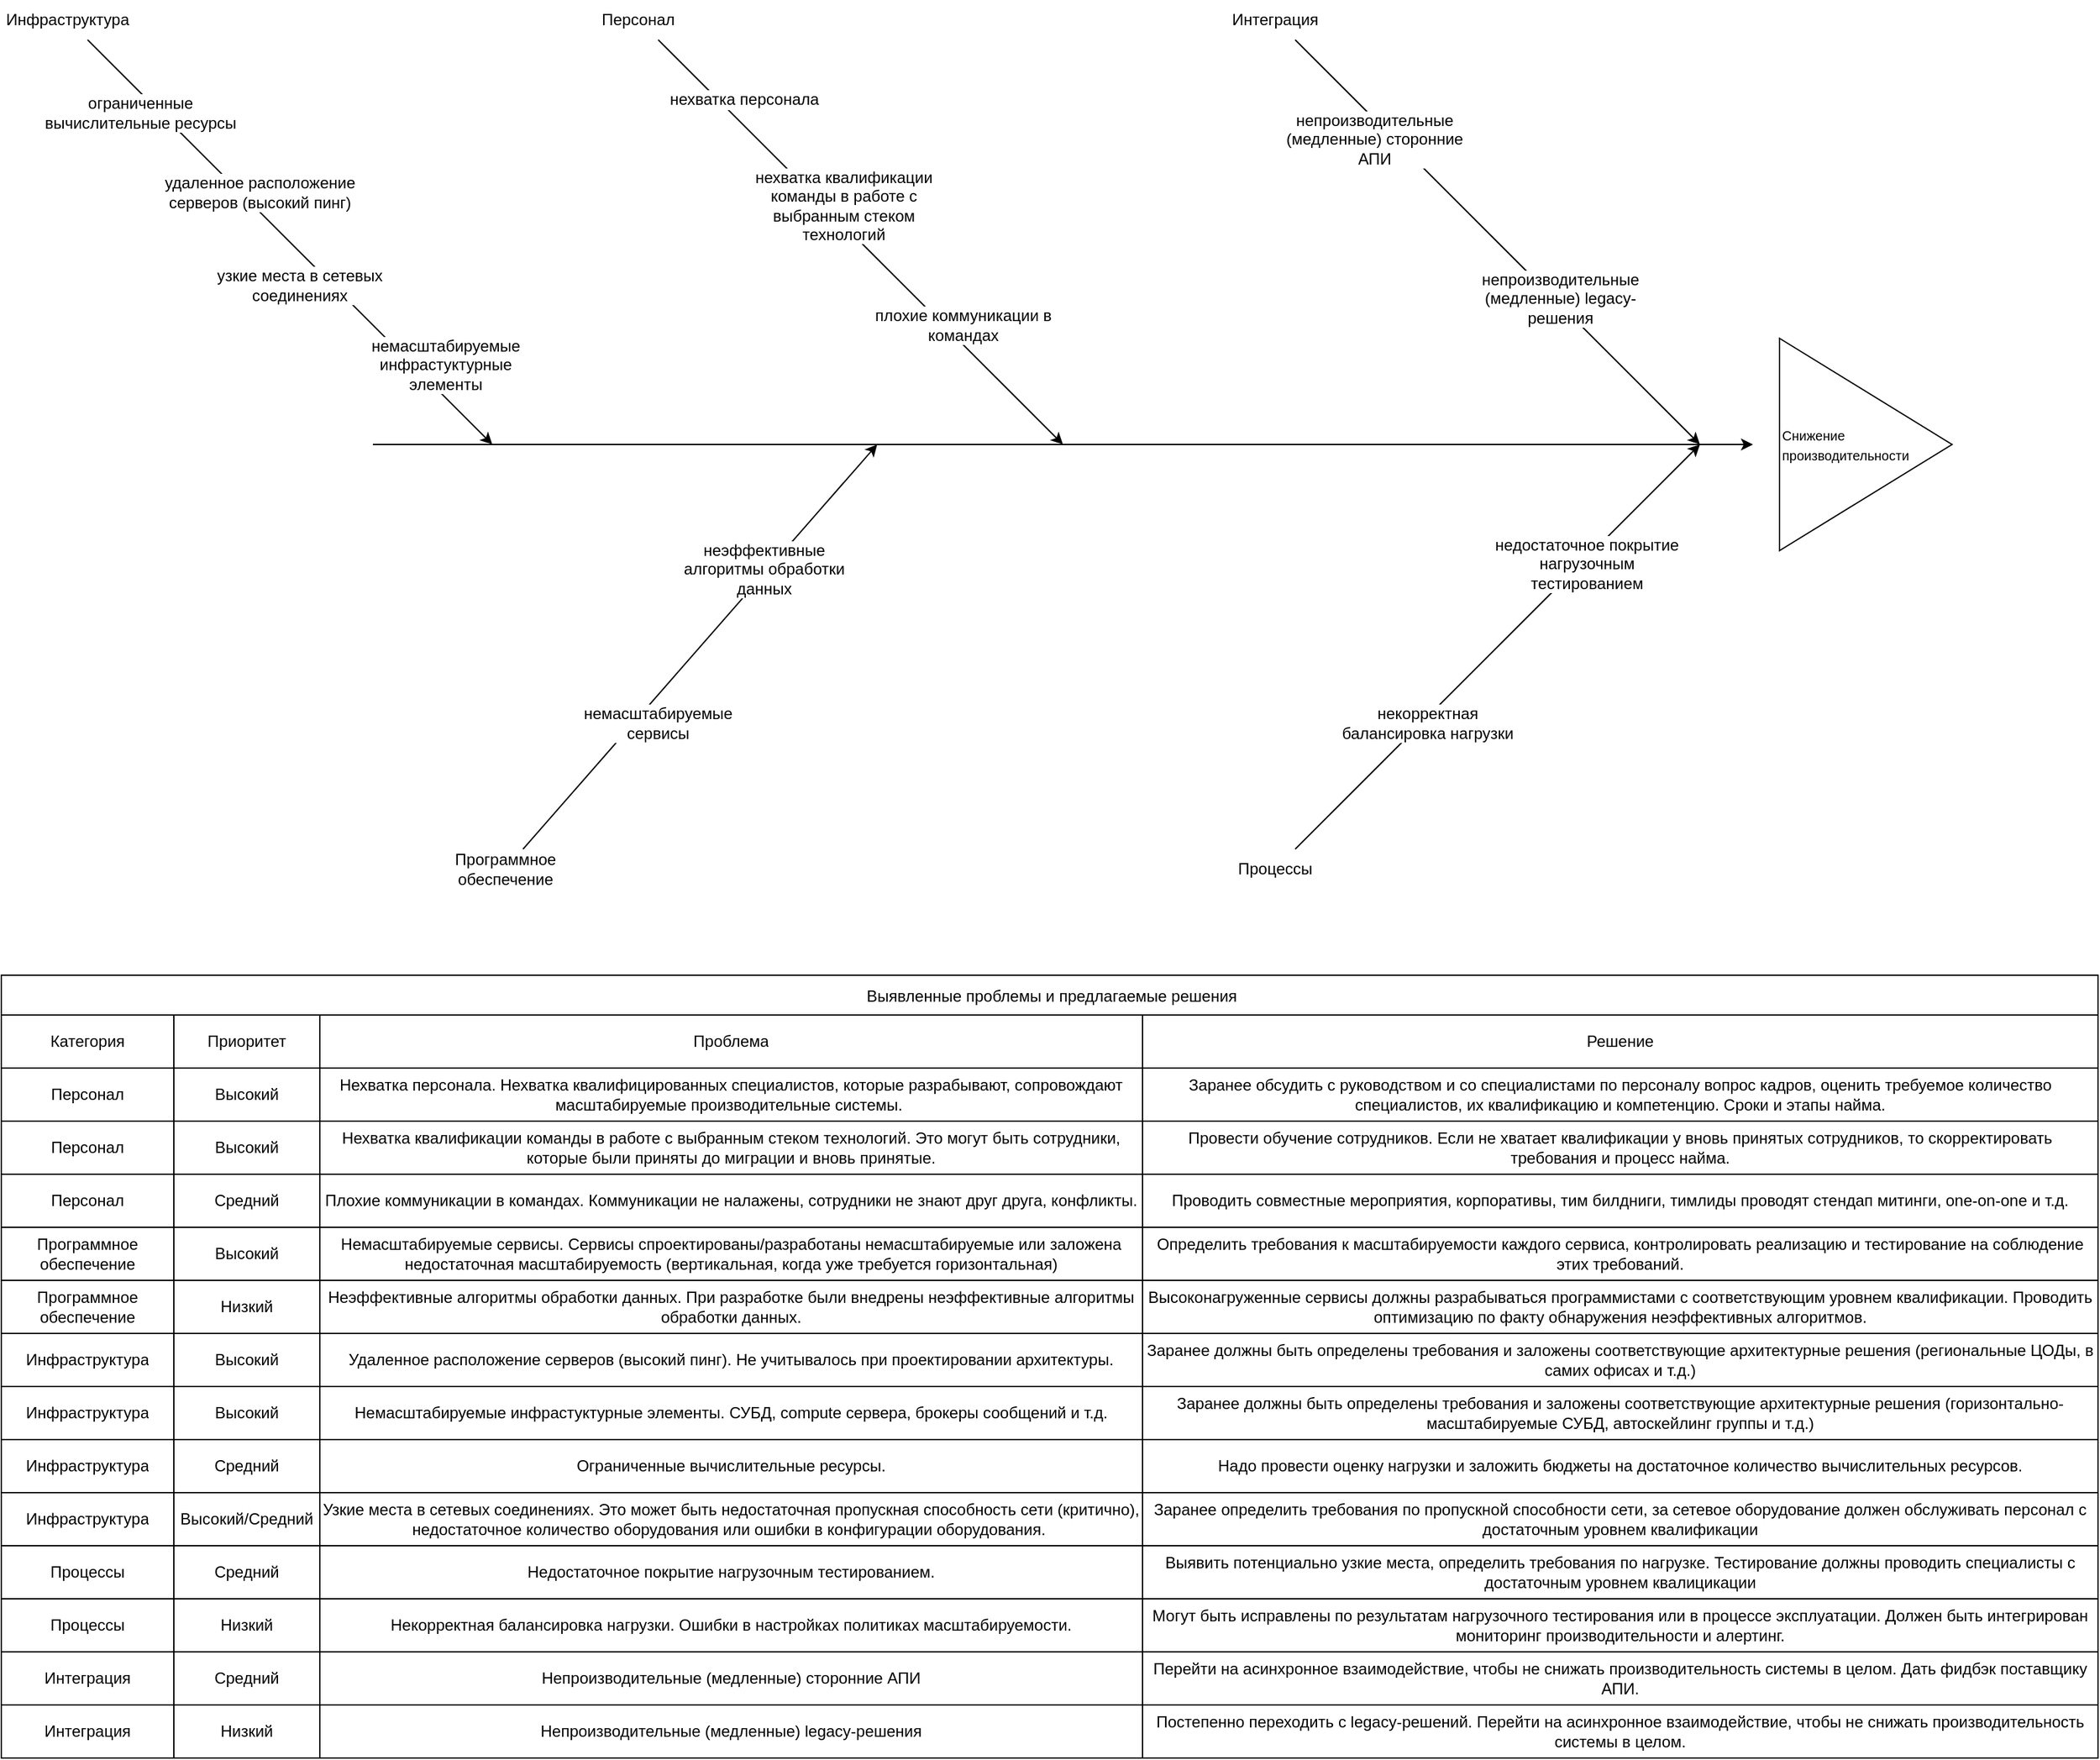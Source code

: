 <mxfile version="28.0.6">
  <diagram name="Страница — 1" id="k3vUN1vX6GtRofL0pbK4">
    <mxGraphModel dx="2037" dy="602" grid="1" gridSize="10" guides="1" tooltips="1" connect="1" arrows="1" fold="1" page="1" pageScale="1" pageWidth="1169" pageHeight="827" math="0" shadow="0">
      <root>
        <mxCell id="0" />
        <mxCell id="1" parent="0" />
        <mxCell id="3Auh62VzX7TEnJ0cLqzE-1" value="" style="endArrow=classic;html=1;rounded=0;" edge="1" parent="1">
          <mxGeometry width="50" height="50" relative="1" as="geometry">
            <mxPoint x="80" y="360" as="sourcePoint" />
            <mxPoint x="1120" y="360" as="targetPoint" />
          </mxGeometry>
        </mxCell>
        <mxCell id="3Auh62VzX7TEnJ0cLqzE-2" value="" style="endArrow=classic;html=1;rounded=0;" edge="1" parent="1" source="3Auh62VzX7TEnJ0cLqzE-8">
          <mxGeometry width="50" height="50" relative="1" as="geometry">
            <mxPoint x="760" y="40" as="sourcePoint" />
            <mxPoint x="1080" y="360" as="targetPoint" />
          </mxGeometry>
        </mxCell>
        <mxCell id="3Auh62VzX7TEnJ0cLqzE-3" value="" style="endArrow=classic;html=1;rounded=0;" edge="1" parent="1" source="3Auh62VzX7TEnJ0cLqzE-10">
          <mxGeometry width="50" height="50" relative="1" as="geometry">
            <mxPoint x="760" y="680" as="sourcePoint" />
            <mxPoint x="1080" y="360" as="targetPoint" />
          </mxGeometry>
        </mxCell>
        <mxCell id="3Auh62VzX7TEnJ0cLqzE-4" value="&lt;font style=&quot;font-size: 10px;&quot;&gt;Снижение производительности&lt;/font&gt;" style="triangle;whiteSpace=wrap;html=1;align=left;" vertex="1" parent="1">
          <mxGeometry x="1140" y="280" width="130" height="160" as="geometry" />
        </mxCell>
        <mxCell id="3Auh62VzX7TEnJ0cLqzE-5" value="" style="endArrow=classic;html=1;rounded=0;" edge="1" parent="1" source="3Auh62VzX7TEnJ0cLqzE-7">
          <mxGeometry width="50" height="50" relative="1" as="geometry">
            <mxPoint x="280" y="40" as="sourcePoint" />
            <mxPoint x="600" y="360" as="targetPoint" />
          </mxGeometry>
        </mxCell>
        <mxCell id="3Auh62VzX7TEnJ0cLqzE-6" value="" style="endArrow=classic;html=1;rounded=0;" edge="1" parent="1" source="3Auh62VzX7TEnJ0cLqzE-9">
          <mxGeometry width="50" height="50" relative="1" as="geometry">
            <mxPoint x="180" y="680" as="sourcePoint" />
            <mxPoint x="460" y="360" as="targetPoint" />
          </mxGeometry>
        </mxCell>
        <mxCell id="3Auh62VzX7TEnJ0cLqzE-7" value="Персонал" style="text;html=1;align=center;verticalAlign=middle;whiteSpace=wrap;rounded=0;" vertex="1" parent="1">
          <mxGeometry x="250" y="25" width="60" height="30" as="geometry" />
        </mxCell>
        <mxCell id="3Auh62VzX7TEnJ0cLqzE-8" value="Интеграция" style="text;html=1;align=center;verticalAlign=middle;whiteSpace=wrap;rounded=0;" vertex="1" parent="1">
          <mxGeometry x="730" y="25" width="60" height="30" as="geometry" />
        </mxCell>
        <mxCell id="3Auh62VzX7TEnJ0cLqzE-9" value="Программное обеспечение" style="text;html=1;align=center;verticalAlign=middle;whiteSpace=wrap;rounded=0;" vertex="1" parent="1">
          <mxGeometry x="150" y="665" width="60" height="30" as="geometry" />
        </mxCell>
        <mxCell id="3Auh62VzX7TEnJ0cLqzE-10" value="Процессы" style="text;html=1;align=center;verticalAlign=middle;whiteSpace=wrap;rounded=0;" vertex="1" parent="1">
          <mxGeometry x="730" y="665" width="60" height="30" as="geometry" />
        </mxCell>
        <mxCell id="3Auh62VzX7TEnJ0cLqzE-11" value="" style="endArrow=classic;html=1;rounded=0;" edge="1" parent="1" source="3Auh62VzX7TEnJ0cLqzE-12">
          <mxGeometry width="50" height="50" relative="1" as="geometry">
            <mxPoint x="-150" y="40" as="sourcePoint" />
            <mxPoint x="170" y="360" as="targetPoint" />
          </mxGeometry>
        </mxCell>
        <mxCell id="3Auh62VzX7TEnJ0cLqzE-12" value="Инфраструктура" style="text;html=1;align=center;verticalAlign=middle;whiteSpace=wrap;rounded=0;" vertex="1" parent="1">
          <mxGeometry x="-180" y="25" width="60" height="30" as="geometry" />
        </mxCell>
        <mxCell id="3Auh62VzX7TEnJ0cLqzE-16" value="неэффективные алгоритмы обработки данных" style="text;html=1;align=center;verticalAlign=middle;whiteSpace=wrap;rounded=0;labelBackgroundColor=default;" vertex="1" parent="1">
          <mxGeometry x="300" y="414" width="150" height="80" as="geometry" />
        </mxCell>
        <mxCell id="3Auh62VzX7TEnJ0cLqzE-18" value="узкие места в сетевых соединениях" style="text;html=1;align=center;verticalAlign=middle;whiteSpace=wrap;rounded=0;labelBackgroundColor=default;" vertex="1" parent="1">
          <mxGeometry x="-50" y="200" width="150" height="80" as="geometry" />
        </mxCell>
        <mxCell id="3Auh62VzX7TEnJ0cLqzE-22" value="недостаточное покрытие нагрузочным тестированием" style="text;html=1;align=center;verticalAlign=middle;whiteSpace=wrap;rounded=0;labelBackgroundColor=default;" vertex="1" parent="1">
          <mxGeometry x="920" y="410" width="150" height="80" as="geometry" />
        </mxCell>
        <mxCell id="3Auh62VzX7TEnJ0cLqzE-23" value="некорректная балансировка нагрузки" style="text;html=1;align=center;verticalAlign=middle;whiteSpace=wrap;rounded=0;labelBackgroundColor=default;" vertex="1" parent="1">
          <mxGeometry x="800" y="530" width="150" height="80" as="geometry" />
        </mxCell>
        <mxCell id="3Auh62VzX7TEnJ0cLqzE-24" value="нехватка квалификации команды в работе с выбранным стеком технологий" style="text;html=1;align=center;verticalAlign=middle;whiteSpace=wrap;rounded=0;labelBackgroundColor=default;" vertex="1" parent="1">
          <mxGeometry x="360" y="140" width="150" height="80" as="geometry" />
        </mxCell>
        <mxCell id="3Auh62VzX7TEnJ0cLqzE-26" value="нехватка персонала" style="text;html=1;align=center;verticalAlign=middle;whiteSpace=wrap;rounded=0;labelBackgroundColor=default;" vertex="1" parent="1">
          <mxGeometry x="285" y="60" width="150" height="80" as="geometry" />
        </mxCell>
        <mxCell id="3Auh62VzX7TEnJ0cLqzE-27" value="ограниченные вычислительные ресурсы" style="text;html=1;align=center;verticalAlign=middle;whiteSpace=wrap;rounded=0;labelBackgroundColor=default;" vertex="1" parent="1">
          <mxGeometry x="-170" y="70" width="150" height="80" as="geometry" />
        </mxCell>
        <mxCell id="3Auh62VzX7TEnJ0cLqzE-29" value="непроизводительные (медленные) сторонние АПИ" style="text;html=1;align=center;verticalAlign=middle;whiteSpace=wrap;rounded=0;labelBackgroundColor=default;" vertex="1" parent="1">
          <mxGeometry x="760" y="90" width="150" height="80" as="geometry" />
        </mxCell>
        <mxCell id="3Auh62VzX7TEnJ0cLqzE-30" value="плохие коммуникации в командах" style="text;html=1;align=center;verticalAlign=middle;whiteSpace=wrap;rounded=0;labelBackgroundColor=default;" vertex="1" parent="1">
          <mxGeometry x="450" y="230" width="150" height="80" as="geometry" />
        </mxCell>
        <mxCell id="3Auh62VzX7TEnJ0cLqzE-31" value="немасштабируемые сервисы" style="text;html=1;align=center;verticalAlign=middle;whiteSpace=wrap;rounded=0;labelBackgroundColor=default;" vertex="1" parent="1">
          <mxGeometry x="220" y="530" width="150" height="80" as="geometry" />
        </mxCell>
        <mxCell id="3Auh62VzX7TEnJ0cLqzE-32" value="непроизводительные (медленные) legacy-решения" style="text;html=1;align=center;verticalAlign=middle;whiteSpace=wrap;rounded=0;labelBackgroundColor=default;" vertex="1" parent="1">
          <mxGeometry x="900" y="210" width="150" height="80" as="geometry" />
        </mxCell>
        <mxCell id="3Auh62VzX7TEnJ0cLqzE-34" value="удаленное расположение серверов (высокий пинг)" style="text;html=1;align=center;verticalAlign=middle;whiteSpace=wrap;rounded=0;labelBackgroundColor=default;" vertex="1" parent="1">
          <mxGeometry x="-80" y="130" width="150" height="80" as="geometry" />
        </mxCell>
        <mxCell id="3Auh62VzX7TEnJ0cLqzE-35" value=" Выявленные проблемы и предлагаемые решения" style="shape=table;startSize=30;container=1;collapsible=0;childLayout=tableLayout;strokeColor=default;fontSize=12;" vertex="1" parent="1">
          <mxGeometry x="-200" y="760" width="1580" height="590" as="geometry" />
        </mxCell>
        <mxCell id="3Auh62VzX7TEnJ0cLqzE-36" value="" style="shape=tableRow;horizontal=0;startSize=0;swimlaneHead=0;swimlaneBody=0;strokeColor=inherit;top=0;left=0;bottom=0;right=0;collapsible=0;dropTarget=0;fillColor=none;points=[[0,0.5],[1,0.5]];portConstraint=eastwest;fontSize=12;" vertex="1" parent="3Auh62VzX7TEnJ0cLqzE-35">
          <mxGeometry y="30" width="1580" height="40" as="geometry" />
        </mxCell>
        <mxCell id="3Auh62VzX7TEnJ0cLqzE-37" value="Категория" style="shape=partialRectangle;html=1;whiteSpace=wrap;connectable=0;strokeColor=inherit;overflow=hidden;fillColor=none;top=0;left=0;bottom=0;right=0;pointerEvents=1;fontSize=12;" vertex="1" parent="3Auh62VzX7TEnJ0cLqzE-36">
          <mxGeometry width="130" height="40" as="geometry">
            <mxRectangle width="130" height="40" as="alternateBounds" />
          </mxGeometry>
        </mxCell>
        <mxCell id="3Auh62VzX7TEnJ0cLqzE-38" value="Приоритет" style="shape=partialRectangle;html=1;whiteSpace=wrap;connectable=0;strokeColor=inherit;overflow=hidden;fillColor=none;top=0;left=0;bottom=0;right=0;pointerEvents=1;fontSize=12;" vertex="1" parent="3Auh62VzX7TEnJ0cLqzE-36">
          <mxGeometry x="130" width="110" height="40" as="geometry">
            <mxRectangle width="110" height="40" as="alternateBounds" />
          </mxGeometry>
        </mxCell>
        <mxCell id="3Auh62VzX7TEnJ0cLqzE-39" value="Проблема" style="shape=partialRectangle;html=1;whiteSpace=wrap;connectable=0;strokeColor=inherit;overflow=hidden;fillColor=none;top=0;left=0;bottom=0;right=0;pointerEvents=1;fontSize=12;" vertex="1" parent="3Auh62VzX7TEnJ0cLqzE-36">
          <mxGeometry x="240" width="620" height="40" as="geometry">
            <mxRectangle width="620" height="40" as="alternateBounds" />
          </mxGeometry>
        </mxCell>
        <mxCell id="3Auh62VzX7TEnJ0cLqzE-64" value="Решение" style="shape=partialRectangle;html=1;whiteSpace=wrap;connectable=0;strokeColor=inherit;overflow=hidden;fillColor=none;top=0;left=0;bottom=0;right=0;pointerEvents=1;fontSize=12;" vertex="1" parent="3Auh62VzX7TEnJ0cLqzE-36">
          <mxGeometry x="860" width="720" height="40" as="geometry">
            <mxRectangle width="720" height="40" as="alternateBounds" />
          </mxGeometry>
        </mxCell>
        <mxCell id="3Auh62VzX7TEnJ0cLqzE-40" value="" style="shape=tableRow;horizontal=0;startSize=0;swimlaneHead=0;swimlaneBody=0;strokeColor=inherit;top=0;left=0;bottom=0;right=0;collapsible=0;dropTarget=0;fillColor=none;points=[[0,0.5],[1,0.5]];portConstraint=eastwest;fontSize=12;" vertex="1" parent="3Auh62VzX7TEnJ0cLqzE-35">
          <mxGeometry y="70" width="1580" height="40" as="geometry" />
        </mxCell>
        <mxCell id="3Auh62VzX7TEnJ0cLqzE-41" value="Персонал" style="shape=partialRectangle;html=1;whiteSpace=wrap;connectable=0;strokeColor=inherit;overflow=hidden;fillColor=none;top=0;left=0;bottom=0;right=0;pointerEvents=1;fontSize=12;" vertex="1" parent="3Auh62VzX7TEnJ0cLqzE-40">
          <mxGeometry width="130" height="40" as="geometry">
            <mxRectangle width="130" height="40" as="alternateBounds" />
          </mxGeometry>
        </mxCell>
        <mxCell id="3Auh62VzX7TEnJ0cLqzE-42" value="Высокий" style="shape=partialRectangle;html=1;whiteSpace=wrap;connectable=0;strokeColor=inherit;overflow=hidden;fillColor=none;top=0;left=0;bottom=0;right=0;pointerEvents=1;fontSize=12;" vertex="1" parent="3Auh62VzX7TEnJ0cLqzE-40">
          <mxGeometry x="130" width="110" height="40" as="geometry">
            <mxRectangle width="110" height="40" as="alternateBounds" />
          </mxGeometry>
        </mxCell>
        <mxCell id="3Auh62VzX7TEnJ0cLqzE-43" value="Нехватка персонала. Нехватка квалифицированных специалистов, которые разрабывают, сопровождают масштабируемые производительные системы.&amp;nbsp;" style="shape=partialRectangle;html=1;whiteSpace=wrap;connectable=0;strokeColor=inherit;overflow=hidden;fillColor=none;top=0;left=0;bottom=0;right=0;pointerEvents=1;fontSize=12;" vertex="1" parent="3Auh62VzX7TEnJ0cLqzE-40">
          <mxGeometry x="240" width="620" height="40" as="geometry">
            <mxRectangle width="620" height="40" as="alternateBounds" />
          </mxGeometry>
        </mxCell>
        <mxCell id="3Auh62VzX7TEnJ0cLqzE-65" value="Заранее обсудить с руководством и со специалистами по персоналу вопрос кадров, оценить требуемое количество специалистов, их квалификацию и компетенцию. Сроки и этапы найма." style="shape=partialRectangle;html=1;whiteSpace=wrap;connectable=0;strokeColor=inherit;overflow=hidden;fillColor=none;top=0;left=0;bottom=0;right=0;pointerEvents=1;fontSize=12;" vertex="1" parent="3Auh62VzX7TEnJ0cLqzE-40">
          <mxGeometry x="860" width="720" height="40" as="geometry">
            <mxRectangle width="720" height="40" as="alternateBounds" />
          </mxGeometry>
        </mxCell>
        <mxCell id="3Auh62VzX7TEnJ0cLqzE-44" value="" style="shape=tableRow;horizontal=0;startSize=0;swimlaneHead=0;swimlaneBody=0;strokeColor=inherit;top=0;left=0;bottom=0;right=0;collapsible=0;dropTarget=0;fillColor=none;points=[[0,0.5],[1,0.5]];portConstraint=eastwest;fontSize=12;" vertex="1" parent="3Auh62VzX7TEnJ0cLqzE-35">
          <mxGeometry y="110" width="1580" height="40" as="geometry" />
        </mxCell>
        <mxCell id="3Auh62VzX7TEnJ0cLqzE-45" value="Персонал" style="shape=partialRectangle;html=1;whiteSpace=wrap;connectable=0;strokeColor=inherit;overflow=hidden;fillColor=none;top=0;left=0;bottom=0;right=0;pointerEvents=1;fontSize=12;" vertex="1" parent="3Auh62VzX7TEnJ0cLqzE-44">
          <mxGeometry width="130" height="40" as="geometry">
            <mxRectangle width="130" height="40" as="alternateBounds" />
          </mxGeometry>
        </mxCell>
        <mxCell id="3Auh62VzX7TEnJ0cLqzE-46" value="Высокий" style="shape=partialRectangle;html=1;whiteSpace=wrap;connectable=0;strokeColor=inherit;overflow=hidden;fillColor=none;top=0;left=0;bottom=0;right=0;pointerEvents=1;fontSize=12;" vertex="1" parent="3Auh62VzX7TEnJ0cLqzE-44">
          <mxGeometry x="130" width="110" height="40" as="geometry">
            <mxRectangle width="110" height="40" as="alternateBounds" />
          </mxGeometry>
        </mxCell>
        <mxCell id="3Auh62VzX7TEnJ0cLqzE-47" value="Нехватка квалификации команды в работе с выбранным стеком технологий. Это могут быть сотрудники, которые были приняты до миграции и вновь принятые." style="shape=partialRectangle;html=1;whiteSpace=wrap;connectable=0;strokeColor=inherit;overflow=hidden;fillColor=none;top=0;left=0;bottom=0;right=0;pointerEvents=1;fontSize=12;" vertex="1" parent="3Auh62VzX7TEnJ0cLqzE-44">
          <mxGeometry x="240" width="620" height="40" as="geometry">
            <mxRectangle width="620" height="40" as="alternateBounds" />
          </mxGeometry>
        </mxCell>
        <mxCell id="3Auh62VzX7TEnJ0cLqzE-66" value="Провести обучение сотрудников. Если не хватает квалификации у вновь принятых сотрудников, то скорректировать требования и процесс найма." style="shape=partialRectangle;html=1;whiteSpace=wrap;connectable=0;strokeColor=inherit;overflow=hidden;fillColor=none;top=0;left=0;bottom=0;right=0;pointerEvents=1;fontSize=12;" vertex="1" parent="3Auh62VzX7TEnJ0cLqzE-44">
          <mxGeometry x="860" width="720" height="40" as="geometry">
            <mxRectangle width="720" height="40" as="alternateBounds" />
          </mxGeometry>
        </mxCell>
        <mxCell id="3Auh62VzX7TEnJ0cLqzE-67" style="shape=tableRow;horizontal=0;startSize=0;swimlaneHead=0;swimlaneBody=0;strokeColor=inherit;top=0;left=0;bottom=0;right=0;collapsible=0;dropTarget=0;fillColor=none;points=[[0,0.5],[1,0.5]];portConstraint=eastwest;fontSize=12;" vertex="1" parent="3Auh62VzX7TEnJ0cLqzE-35">
          <mxGeometry y="150" width="1580" height="40" as="geometry" />
        </mxCell>
        <mxCell id="3Auh62VzX7TEnJ0cLqzE-68" value="Персонал" style="shape=partialRectangle;html=1;whiteSpace=wrap;connectable=0;strokeColor=inherit;overflow=hidden;fillColor=none;top=0;left=0;bottom=0;right=0;pointerEvents=1;fontSize=12;" vertex="1" parent="3Auh62VzX7TEnJ0cLqzE-67">
          <mxGeometry width="130" height="40" as="geometry">
            <mxRectangle width="130" height="40" as="alternateBounds" />
          </mxGeometry>
        </mxCell>
        <mxCell id="3Auh62VzX7TEnJ0cLqzE-69" value="Средний" style="shape=partialRectangle;html=1;whiteSpace=wrap;connectable=0;strokeColor=inherit;overflow=hidden;fillColor=none;top=0;left=0;bottom=0;right=0;pointerEvents=1;fontSize=12;" vertex="1" parent="3Auh62VzX7TEnJ0cLqzE-67">
          <mxGeometry x="130" width="110" height="40" as="geometry">
            <mxRectangle width="110" height="40" as="alternateBounds" />
          </mxGeometry>
        </mxCell>
        <mxCell id="3Auh62VzX7TEnJ0cLqzE-70" value="&lt;span style=&quot;background-color: rgb(255, 255, 255);&quot;&gt;Плохие коммуникации в командах. Коммуникации не налажены, сотрудники не знают друг друга, конфликты.&lt;/span&gt;" style="shape=partialRectangle;html=1;whiteSpace=wrap;connectable=0;strokeColor=inherit;overflow=hidden;fillColor=none;top=0;left=0;bottom=0;right=0;pointerEvents=1;fontSize=12;" vertex="1" parent="3Auh62VzX7TEnJ0cLqzE-67">
          <mxGeometry x="240" width="620" height="40" as="geometry">
            <mxRectangle width="620" height="40" as="alternateBounds" />
          </mxGeometry>
        </mxCell>
        <mxCell id="3Auh62VzX7TEnJ0cLqzE-71" value="Проводить совместные мероприятия, корпоративы, тим билдниги, тимлиды проводят стендап митинги, one-on-one и т.д." style="shape=partialRectangle;html=1;whiteSpace=wrap;connectable=0;strokeColor=inherit;overflow=hidden;fillColor=none;top=0;left=0;bottom=0;right=0;pointerEvents=1;fontSize=12;" vertex="1" parent="3Auh62VzX7TEnJ0cLqzE-67">
          <mxGeometry x="860" width="720" height="40" as="geometry">
            <mxRectangle width="720" height="40" as="alternateBounds" />
          </mxGeometry>
        </mxCell>
        <mxCell id="3Auh62VzX7TEnJ0cLqzE-72" style="shape=tableRow;horizontal=0;startSize=0;swimlaneHead=0;swimlaneBody=0;strokeColor=inherit;top=0;left=0;bottom=0;right=0;collapsible=0;dropTarget=0;fillColor=none;points=[[0,0.5],[1,0.5]];portConstraint=eastwest;fontSize=12;" vertex="1" parent="3Auh62VzX7TEnJ0cLqzE-35">
          <mxGeometry y="190" width="1580" height="40" as="geometry" />
        </mxCell>
        <mxCell id="3Auh62VzX7TEnJ0cLqzE-73" value="Программное обеспечение" style="shape=partialRectangle;html=1;whiteSpace=wrap;connectable=0;strokeColor=inherit;overflow=hidden;fillColor=none;top=0;left=0;bottom=0;right=0;pointerEvents=1;fontSize=12;" vertex="1" parent="3Auh62VzX7TEnJ0cLqzE-72">
          <mxGeometry width="130" height="40" as="geometry">
            <mxRectangle width="130" height="40" as="alternateBounds" />
          </mxGeometry>
        </mxCell>
        <mxCell id="3Auh62VzX7TEnJ0cLqzE-74" value="Высокий" style="shape=partialRectangle;html=1;whiteSpace=wrap;connectable=0;strokeColor=inherit;overflow=hidden;fillColor=none;top=0;left=0;bottom=0;right=0;pointerEvents=1;fontSize=12;" vertex="1" parent="3Auh62VzX7TEnJ0cLqzE-72">
          <mxGeometry x="130" width="110" height="40" as="geometry">
            <mxRectangle width="110" height="40" as="alternateBounds" />
          </mxGeometry>
        </mxCell>
        <mxCell id="3Auh62VzX7TEnJ0cLqzE-75" value="&lt;span style=&quot;background-color: rgb(255, 255, 255);&quot;&gt;Немасштабируемые сервисы. Сервисы спроектированы/разработаны немасштабируемые или заложена недостаточная масштабируемость (вертикальная, когда уже требуется горизонтальная)&lt;/span&gt;" style="shape=partialRectangle;html=1;whiteSpace=wrap;connectable=0;strokeColor=inherit;overflow=hidden;fillColor=none;top=0;left=0;bottom=0;right=0;pointerEvents=1;fontSize=12;" vertex="1" parent="3Auh62VzX7TEnJ0cLqzE-72">
          <mxGeometry x="240" width="620" height="40" as="geometry">
            <mxRectangle width="620" height="40" as="alternateBounds" />
          </mxGeometry>
        </mxCell>
        <mxCell id="3Auh62VzX7TEnJ0cLqzE-76" value="Определить требования к масштабируемости каждого сервиса, контролировать реализацию и тестирование на соблюдение этих требований." style="shape=partialRectangle;html=1;whiteSpace=wrap;connectable=0;strokeColor=inherit;overflow=hidden;fillColor=none;top=0;left=0;bottom=0;right=0;pointerEvents=1;fontSize=12;" vertex="1" parent="3Auh62VzX7TEnJ0cLqzE-72">
          <mxGeometry x="860" width="720" height="40" as="geometry">
            <mxRectangle width="720" height="40" as="alternateBounds" />
          </mxGeometry>
        </mxCell>
        <mxCell id="3Auh62VzX7TEnJ0cLqzE-77" style="shape=tableRow;horizontal=0;startSize=0;swimlaneHead=0;swimlaneBody=0;strokeColor=inherit;top=0;left=0;bottom=0;right=0;collapsible=0;dropTarget=0;fillColor=none;points=[[0,0.5],[1,0.5]];portConstraint=eastwest;fontSize=12;" vertex="1" parent="3Auh62VzX7TEnJ0cLqzE-35">
          <mxGeometry y="230" width="1580" height="40" as="geometry" />
        </mxCell>
        <mxCell id="3Auh62VzX7TEnJ0cLqzE-78" value="Программное обеспечение" style="shape=partialRectangle;html=1;whiteSpace=wrap;connectable=0;strokeColor=inherit;overflow=hidden;fillColor=none;top=0;left=0;bottom=0;right=0;pointerEvents=1;fontSize=12;" vertex="1" parent="3Auh62VzX7TEnJ0cLqzE-77">
          <mxGeometry width="130" height="40" as="geometry">
            <mxRectangle width="130" height="40" as="alternateBounds" />
          </mxGeometry>
        </mxCell>
        <mxCell id="3Auh62VzX7TEnJ0cLqzE-79" value="Низкий" style="shape=partialRectangle;html=1;whiteSpace=wrap;connectable=0;strokeColor=inherit;overflow=hidden;fillColor=none;top=0;left=0;bottom=0;right=0;pointerEvents=1;fontSize=12;" vertex="1" parent="3Auh62VzX7TEnJ0cLqzE-77">
          <mxGeometry x="130" width="110" height="40" as="geometry">
            <mxRectangle width="110" height="40" as="alternateBounds" />
          </mxGeometry>
        </mxCell>
        <mxCell id="3Auh62VzX7TEnJ0cLqzE-80" value="Неэффективные алгоритмы обработки данных. При разработке были внедрены неэффективные алгоритмы обработки данных." style="shape=partialRectangle;html=1;whiteSpace=wrap;connectable=0;strokeColor=inherit;overflow=hidden;fillColor=none;top=0;left=0;bottom=0;right=0;pointerEvents=1;fontSize=12;" vertex="1" parent="3Auh62VzX7TEnJ0cLqzE-77">
          <mxGeometry x="240" width="620" height="40" as="geometry">
            <mxRectangle width="620" height="40" as="alternateBounds" />
          </mxGeometry>
        </mxCell>
        <mxCell id="3Auh62VzX7TEnJ0cLqzE-81" value="Высоконагруженные сервисы должны разрабываться программистами с соответствующим уровнем квалификации. Проводить оптимизацию по факту обнаружения неэффективных алгоритмов." style="shape=partialRectangle;html=1;whiteSpace=wrap;connectable=0;strokeColor=inherit;overflow=hidden;fillColor=none;top=0;left=0;bottom=0;right=0;pointerEvents=1;fontSize=12;" vertex="1" parent="3Auh62VzX7TEnJ0cLqzE-77">
          <mxGeometry x="860" width="720" height="40" as="geometry">
            <mxRectangle width="720" height="40" as="alternateBounds" />
          </mxGeometry>
        </mxCell>
        <mxCell id="3Auh62VzX7TEnJ0cLqzE-82" style="shape=tableRow;horizontal=0;startSize=0;swimlaneHead=0;swimlaneBody=0;strokeColor=inherit;top=0;left=0;bottom=0;right=0;collapsible=0;dropTarget=0;fillColor=none;points=[[0,0.5],[1,0.5]];portConstraint=eastwest;fontSize=12;" vertex="1" parent="3Auh62VzX7TEnJ0cLqzE-35">
          <mxGeometry y="270" width="1580" height="40" as="geometry" />
        </mxCell>
        <mxCell id="3Auh62VzX7TEnJ0cLqzE-83" value="Инфраструктура" style="shape=partialRectangle;html=1;whiteSpace=wrap;connectable=0;strokeColor=inherit;overflow=hidden;fillColor=none;top=0;left=0;bottom=0;right=0;pointerEvents=1;fontSize=12;" vertex="1" parent="3Auh62VzX7TEnJ0cLqzE-82">
          <mxGeometry width="130" height="40" as="geometry">
            <mxRectangle width="130" height="40" as="alternateBounds" />
          </mxGeometry>
        </mxCell>
        <mxCell id="3Auh62VzX7TEnJ0cLqzE-84" value="Высокий" style="shape=partialRectangle;html=1;whiteSpace=wrap;connectable=0;strokeColor=inherit;overflow=hidden;fillColor=none;top=0;left=0;bottom=0;right=0;pointerEvents=1;fontSize=12;" vertex="1" parent="3Auh62VzX7TEnJ0cLqzE-82">
          <mxGeometry x="130" width="110" height="40" as="geometry">
            <mxRectangle width="110" height="40" as="alternateBounds" />
          </mxGeometry>
        </mxCell>
        <mxCell id="3Auh62VzX7TEnJ0cLqzE-85" value="&lt;span style=&quot;background-color: rgb(255, 255, 255);&quot;&gt;Удаленное расположение серверов (высокий пинг). Не учитывалось при проектировании архитектуры.&lt;/span&gt;" style="shape=partialRectangle;html=1;whiteSpace=wrap;connectable=0;strokeColor=inherit;overflow=hidden;fillColor=none;top=0;left=0;bottom=0;right=0;pointerEvents=1;fontSize=12;" vertex="1" parent="3Auh62VzX7TEnJ0cLqzE-82">
          <mxGeometry x="240" width="620" height="40" as="geometry">
            <mxRectangle width="620" height="40" as="alternateBounds" />
          </mxGeometry>
        </mxCell>
        <mxCell id="3Auh62VzX7TEnJ0cLqzE-86" value="Заранее должны быть определены требования и заложены соответствующие архитектурные решения (региональные ЦОДы, в самих офисах и т.д.)" style="shape=partialRectangle;html=1;whiteSpace=wrap;connectable=0;strokeColor=inherit;overflow=hidden;fillColor=none;top=0;left=0;bottom=0;right=0;pointerEvents=1;fontSize=12;" vertex="1" parent="3Auh62VzX7TEnJ0cLqzE-82">
          <mxGeometry x="860" width="720" height="40" as="geometry">
            <mxRectangle width="720" height="40" as="alternateBounds" />
          </mxGeometry>
        </mxCell>
        <mxCell id="3Auh62VzX7TEnJ0cLqzE-87" style="shape=tableRow;horizontal=0;startSize=0;swimlaneHead=0;swimlaneBody=0;strokeColor=inherit;top=0;left=0;bottom=0;right=0;collapsible=0;dropTarget=0;fillColor=none;points=[[0,0.5],[1,0.5]];portConstraint=eastwest;fontSize=12;" vertex="1" parent="3Auh62VzX7TEnJ0cLqzE-35">
          <mxGeometry y="310" width="1580" height="40" as="geometry" />
        </mxCell>
        <mxCell id="3Auh62VzX7TEnJ0cLqzE-88" value="Инфраструктура" style="shape=partialRectangle;html=1;whiteSpace=wrap;connectable=0;strokeColor=inherit;overflow=hidden;fillColor=none;top=0;left=0;bottom=0;right=0;pointerEvents=1;fontSize=12;" vertex="1" parent="3Auh62VzX7TEnJ0cLqzE-87">
          <mxGeometry width="130" height="40" as="geometry">
            <mxRectangle width="130" height="40" as="alternateBounds" />
          </mxGeometry>
        </mxCell>
        <mxCell id="3Auh62VzX7TEnJ0cLqzE-89" value="Высокий" style="shape=partialRectangle;html=1;whiteSpace=wrap;connectable=0;strokeColor=inherit;overflow=hidden;fillColor=none;top=0;left=0;bottom=0;right=0;pointerEvents=1;fontSize=12;" vertex="1" parent="3Auh62VzX7TEnJ0cLqzE-87">
          <mxGeometry x="130" width="110" height="40" as="geometry">
            <mxRectangle width="110" height="40" as="alternateBounds" />
          </mxGeometry>
        </mxCell>
        <mxCell id="3Auh62VzX7TEnJ0cLqzE-90" value="&lt;span style=&quot;background-color: rgb(255, 255, 255);&quot;&gt;Немасштабируемые инфрастуктурные элементы. СУБД, compute сервера, брокеры сообщений и т.д.&lt;/span&gt;" style="shape=partialRectangle;html=1;whiteSpace=wrap;connectable=0;strokeColor=inherit;overflow=hidden;fillColor=none;top=0;left=0;bottom=0;right=0;pointerEvents=1;fontSize=12;" vertex="1" parent="3Auh62VzX7TEnJ0cLqzE-87">
          <mxGeometry x="240" width="620" height="40" as="geometry">
            <mxRectangle width="620" height="40" as="alternateBounds" />
          </mxGeometry>
        </mxCell>
        <mxCell id="3Auh62VzX7TEnJ0cLqzE-91" value="Заранее должны быть определены требования и заложены соответствующие архитектурные решения (горизонтально-масштабируемые СУБД, автоскейлинг группы и т.д.)" style="shape=partialRectangle;html=1;whiteSpace=wrap;connectable=0;strokeColor=inherit;overflow=hidden;fillColor=none;top=0;left=0;bottom=0;right=0;pointerEvents=1;fontSize=12;" vertex="1" parent="3Auh62VzX7TEnJ0cLqzE-87">
          <mxGeometry x="860" width="720" height="40" as="geometry">
            <mxRectangle width="720" height="40" as="alternateBounds" />
          </mxGeometry>
        </mxCell>
        <mxCell id="3Auh62VzX7TEnJ0cLqzE-92" style="shape=tableRow;horizontal=0;startSize=0;swimlaneHead=0;swimlaneBody=0;strokeColor=inherit;top=0;left=0;bottom=0;right=0;collapsible=0;dropTarget=0;fillColor=none;points=[[0,0.5],[1,0.5]];portConstraint=eastwest;fontSize=12;" vertex="1" parent="3Auh62VzX7TEnJ0cLqzE-35">
          <mxGeometry y="350" width="1580" height="40" as="geometry" />
        </mxCell>
        <mxCell id="3Auh62VzX7TEnJ0cLqzE-93" value="Инфраструктура" style="shape=partialRectangle;html=1;whiteSpace=wrap;connectable=0;strokeColor=inherit;overflow=hidden;fillColor=none;top=0;left=0;bottom=0;right=0;pointerEvents=1;fontSize=12;" vertex="1" parent="3Auh62VzX7TEnJ0cLqzE-92">
          <mxGeometry width="130" height="40" as="geometry">
            <mxRectangle width="130" height="40" as="alternateBounds" />
          </mxGeometry>
        </mxCell>
        <mxCell id="3Auh62VzX7TEnJ0cLqzE-94" value="Средний" style="shape=partialRectangle;html=1;whiteSpace=wrap;connectable=0;strokeColor=inherit;overflow=hidden;fillColor=none;top=0;left=0;bottom=0;right=0;pointerEvents=1;fontSize=12;" vertex="1" parent="3Auh62VzX7TEnJ0cLqzE-92">
          <mxGeometry x="130" width="110" height="40" as="geometry">
            <mxRectangle width="110" height="40" as="alternateBounds" />
          </mxGeometry>
        </mxCell>
        <mxCell id="3Auh62VzX7TEnJ0cLqzE-95" value="&lt;span style=&quot;background-color: rgb(255, 255, 255);&quot;&gt;Ограниченные вычислительные ресурсы.&lt;/span&gt;" style="shape=partialRectangle;html=1;whiteSpace=wrap;connectable=0;strokeColor=inherit;overflow=hidden;fillColor=none;top=0;left=0;bottom=0;right=0;pointerEvents=1;fontSize=12;" vertex="1" parent="3Auh62VzX7TEnJ0cLqzE-92">
          <mxGeometry x="240" width="620" height="40" as="geometry">
            <mxRectangle width="620" height="40" as="alternateBounds" />
          </mxGeometry>
        </mxCell>
        <mxCell id="3Auh62VzX7TEnJ0cLqzE-96" value="Надо провести оценку нагрузки и заложить бюджеты на достаточное количество вычислительных ресурсов." style="shape=partialRectangle;html=1;whiteSpace=wrap;connectable=0;strokeColor=inherit;overflow=hidden;fillColor=none;top=0;left=0;bottom=0;right=0;pointerEvents=1;fontSize=12;" vertex="1" parent="3Auh62VzX7TEnJ0cLqzE-92">
          <mxGeometry x="860" width="720" height="40" as="geometry">
            <mxRectangle width="720" height="40" as="alternateBounds" />
          </mxGeometry>
        </mxCell>
        <mxCell id="3Auh62VzX7TEnJ0cLqzE-98" style="shape=tableRow;horizontal=0;startSize=0;swimlaneHead=0;swimlaneBody=0;strokeColor=inherit;top=0;left=0;bottom=0;right=0;collapsible=0;dropTarget=0;fillColor=none;points=[[0,0.5],[1,0.5]];portConstraint=eastwest;fontSize=12;" vertex="1" parent="3Auh62VzX7TEnJ0cLqzE-35">
          <mxGeometry y="390" width="1580" height="40" as="geometry" />
        </mxCell>
        <mxCell id="3Auh62VzX7TEnJ0cLqzE-99" value="Инфраструктура" style="shape=partialRectangle;html=1;whiteSpace=wrap;connectable=0;strokeColor=inherit;overflow=hidden;fillColor=none;top=0;left=0;bottom=0;right=0;pointerEvents=1;fontSize=12;" vertex="1" parent="3Auh62VzX7TEnJ0cLqzE-98">
          <mxGeometry width="130" height="40" as="geometry">
            <mxRectangle width="130" height="40" as="alternateBounds" />
          </mxGeometry>
        </mxCell>
        <mxCell id="3Auh62VzX7TEnJ0cLqzE-100" value="Высокий/Средний" style="shape=partialRectangle;html=1;whiteSpace=wrap;connectable=0;strokeColor=inherit;overflow=hidden;fillColor=none;top=0;left=0;bottom=0;right=0;pointerEvents=1;fontSize=12;" vertex="1" parent="3Auh62VzX7TEnJ0cLqzE-98">
          <mxGeometry x="130" width="110" height="40" as="geometry">
            <mxRectangle width="110" height="40" as="alternateBounds" />
          </mxGeometry>
        </mxCell>
        <mxCell id="3Auh62VzX7TEnJ0cLqzE-101" value="&lt;span style=&quot;background-color: rgb(255, 255, 255);&quot;&gt;Узкие места в сетевых соединениях. Это может быть недостаточная пропускная способность сети (критично), недостаточное количество оборудования или ошибки в конфигурации оборудования.&amp;nbsp;&lt;/span&gt;" style="shape=partialRectangle;html=1;whiteSpace=wrap;connectable=0;strokeColor=inherit;overflow=hidden;fillColor=none;top=0;left=0;bottom=0;right=0;pointerEvents=1;fontSize=12;" vertex="1" parent="3Auh62VzX7TEnJ0cLqzE-98">
          <mxGeometry x="240" width="620" height="40" as="geometry">
            <mxRectangle width="620" height="40" as="alternateBounds" />
          </mxGeometry>
        </mxCell>
        <mxCell id="3Auh62VzX7TEnJ0cLqzE-102" value="Заранее определить требования по пропускной способности сети, за сетевое оборудование должен обслуживать персонал с достаточным уровнем квалификации" style="shape=partialRectangle;html=1;whiteSpace=wrap;connectable=0;strokeColor=inherit;overflow=hidden;fillColor=none;top=0;left=0;bottom=0;right=0;pointerEvents=1;fontSize=12;" vertex="1" parent="3Auh62VzX7TEnJ0cLqzE-98">
          <mxGeometry x="860" width="720" height="40" as="geometry">
            <mxRectangle width="720" height="40" as="alternateBounds" />
          </mxGeometry>
        </mxCell>
        <mxCell id="3Auh62VzX7TEnJ0cLqzE-103" style="shape=tableRow;horizontal=0;startSize=0;swimlaneHead=0;swimlaneBody=0;strokeColor=inherit;top=0;left=0;bottom=0;right=0;collapsible=0;dropTarget=0;fillColor=none;points=[[0,0.5],[1,0.5]];portConstraint=eastwest;fontSize=12;" vertex="1" parent="3Auh62VzX7TEnJ0cLqzE-35">
          <mxGeometry y="430" width="1580" height="40" as="geometry" />
        </mxCell>
        <mxCell id="3Auh62VzX7TEnJ0cLqzE-104" value="Процессы" style="shape=partialRectangle;html=1;whiteSpace=wrap;connectable=0;strokeColor=inherit;overflow=hidden;fillColor=none;top=0;left=0;bottom=0;right=0;pointerEvents=1;fontSize=12;" vertex="1" parent="3Auh62VzX7TEnJ0cLqzE-103">
          <mxGeometry width="130" height="40" as="geometry">
            <mxRectangle width="130" height="40" as="alternateBounds" />
          </mxGeometry>
        </mxCell>
        <mxCell id="3Auh62VzX7TEnJ0cLqzE-105" value="Средний" style="shape=partialRectangle;html=1;whiteSpace=wrap;connectable=0;strokeColor=inherit;overflow=hidden;fillColor=none;top=0;left=0;bottom=0;right=0;pointerEvents=1;fontSize=12;" vertex="1" parent="3Auh62VzX7TEnJ0cLqzE-103">
          <mxGeometry x="130" width="110" height="40" as="geometry">
            <mxRectangle width="110" height="40" as="alternateBounds" />
          </mxGeometry>
        </mxCell>
        <mxCell id="3Auh62VzX7TEnJ0cLqzE-106" value="&lt;span style=&quot;background-color: rgb(255, 255, 255);&quot;&gt;Недостаточное покрытие нагрузочным тестированием.&lt;/span&gt;" style="shape=partialRectangle;html=1;whiteSpace=wrap;connectable=0;strokeColor=inherit;overflow=hidden;fillColor=none;top=0;left=0;bottom=0;right=0;pointerEvents=1;fontSize=12;" vertex="1" parent="3Auh62VzX7TEnJ0cLqzE-103">
          <mxGeometry x="240" width="620" height="40" as="geometry">
            <mxRectangle width="620" height="40" as="alternateBounds" />
          </mxGeometry>
        </mxCell>
        <mxCell id="3Auh62VzX7TEnJ0cLqzE-107" value="Выявить потенциально узкие места, определить требования по нагрузке. Тестирование должны проводить специалисты с достаточным уровнем квалицикации" style="shape=partialRectangle;html=1;whiteSpace=wrap;connectable=0;strokeColor=inherit;overflow=hidden;fillColor=none;top=0;left=0;bottom=0;right=0;pointerEvents=1;fontSize=12;" vertex="1" parent="3Auh62VzX7TEnJ0cLqzE-103">
          <mxGeometry x="860" width="720" height="40" as="geometry">
            <mxRectangle width="720" height="40" as="alternateBounds" />
          </mxGeometry>
        </mxCell>
        <mxCell id="3Auh62VzX7TEnJ0cLqzE-108" style="shape=tableRow;horizontal=0;startSize=0;swimlaneHead=0;swimlaneBody=0;strokeColor=inherit;top=0;left=0;bottom=0;right=0;collapsible=0;dropTarget=0;fillColor=none;points=[[0,0.5],[1,0.5]];portConstraint=eastwest;fontSize=12;" vertex="1" parent="3Auh62VzX7TEnJ0cLqzE-35">
          <mxGeometry y="470" width="1580" height="40" as="geometry" />
        </mxCell>
        <mxCell id="3Auh62VzX7TEnJ0cLqzE-109" value="Процессы" style="shape=partialRectangle;html=1;whiteSpace=wrap;connectable=0;strokeColor=inherit;overflow=hidden;fillColor=none;top=0;left=0;bottom=0;right=0;pointerEvents=1;fontSize=12;" vertex="1" parent="3Auh62VzX7TEnJ0cLqzE-108">
          <mxGeometry width="130" height="40" as="geometry">
            <mxRectangle width="130" height="40" as="alternateBounds" />
          </mxGeometry>
        </mxCell>
        <mxCell id="3Auh62VzX7TEnJ0cLqzE-110" value="Низкий" style="shape=partialRectangle;html=1;whiteSpace=wrap;connectable=0;strokeColor=inherit;overflow=hidden;fillColor=none;top=0;left=0;bottom=0;right=0;pointerEvents=1;fontSize=12;" vertex="1" parent="3Auh62VzX7TEnJ0cLqzE-108">
          <mxGeometry x="130" width="110" height="40" as="geometry">
            <mxRectangle width="110" height="40" as="alternateBounds" />
          </mxGeometry>
        </mxCell>
        <mxCell id="3Auh62VzX7TEnJ0cLqzE-111" value="&lt;span style=&quot;background-color: rgb(255, 255, 255);&quot;&gt;Некорректная балансировка нагрузки. Ошибки в настройках политиках масштабируемости.&lt;/span&gt;" style="shape=partialRectangle;html=1;whiteSpace=wrap;connectable=0;strokeColor=inherit;overflow=hidden;fillColor=none;top=0;left=0;bottom=0;right=0;pointerEvents=1;fontSize=12;" vertex="1" parent="3Auh62VzX7TEnJ0cLqzE-108">
          <mxGeometry x="240" width="620" height="40" as="geometry">
            <mxRectangle width="620" height="40" as="alternateBounds" />
          </mxGeometry>
        </mxCell>
        <mxCell id="3Auh62VzX7TEnJ0cLqzE-112" value="Могут быть исправлены по результатам нагрузочного тестирования или в процессе эксплуатации. Должен быть интегрирован мониторинг производительности и алертинг." style="shape=partialRectangle;html=1;whiteSpace=wrap;connectable=0;strokeColor=inherit;overflow=hidden;fillColor=none;top=0;left=0;bottom=0;right=0;pointerEvents=1;fontSize=12;" vertex="1" parent="3Auh62VzX7TEnJ0cLqzE-108">
          <mxGeometry x="860" width="720" height="40" as="geometry">
            <mxRectangle width="720" height="40" as="alternateBounds" />
          </mxGeometry>
        </mxCell>
        <mxCell id="3Auh62VzX7TEnJ0cLqzE-113" style="shape=tableRow;horizontal=0;startSize=0;swimlaneHead=0;swimlaneBody=0;strokeColor=inherit;top=0;left=0;bottom=0;right=0;collapsible=0;dropTarget=0;fillColor=none;points=[[0,0.5],[1,0.5]];portConstraint=eastwest;fontSize=12;" vertex="1" parent="3Auh62VzX7TEnJ0cLqzE-35">
          <mxGeometry y="510" width="1580" height="40" as="geometry" />
        </mxCell>
        <mxCell id="3Auh62VzX7TEnJ0cLqzE-114" value="Интеграция" style="shape=partialRectangle;html=1;whiteSpace=wrap;connectable=0;strokeColor=inherit;overflow=hidden;fillColor=none;top=0;left=0;bottom=0;right=0;pointerEvents=1;fontSize=12;" vertex="1" parent="3Auh62VzX7TEnJ0cLqzE-113">
          <mxGeometry width="130" height="40" as="geometry">
            <mxRectangle width="130" height="40" as="alternateBounds" />
          </mxGeometry>
        </mxCell>
        <mxCell id="3Auh62VzX7TEnJ0cLqzE-115" value="Средний" style="shape=partialRectangle;html=1;whiteSpace=wrap;connectable=0;strokeColor=inherit;overflow=hidden;fillColor=none;top=0;left=0;bottom=0;right=0;pointerEvents=1;fontSize=12;" vertex="1" parent="3Auh62VzX7TEnJ0cLqzE-113">
          <mxGeometry x="130" width="110" height="40" as="geometry">
            <mxRectangle width="110" height="40" as="alternateBounds" />
          </mxGeometry>
        </mxCell>
        <mxCell id="3Auh62VzX7TEnJ0cLqzE-116" value="&lt;span style=&quot;background-color: rgb(255, 255, 255);&quot;&gt;Непроизводительные (медленные) сторонние АПИ&lt;/span&gt;" style="shape=partialRectangle;html=1;whiteSpace=wrap;connectable=0;strokeColor=inherit;overflow=hidden;fillColor=none;top=0;left=0;bottom=0;right=0;pointerEvents=1;fontSize=12;" vertex="1" parent="3Auh62VzX7TEnJ0cLqzE-113">
          <mxGeometry x="240" width="620" height="40" as="geometry">
            <mxRectangle width="620" height="40" as="alternateBounds" />
          </mxGeometry>
        </mxCell>
        <mxCell id="3Auh62VzX7TEnJ0cLqzE-117" value="Перейти на асинхронное взаимодействие, чтобы не снижать производительность системы в целом. Дать фидбэк поставщику АПИ." style="shape=partialRectangle;html=1;whiteSpace=wrap;connectable=0;strokeColor=inherit;overflow=hidden;fillColor=none;top=0;left=0;bottom=0;right=0;pointerEvents=1;fontSize=12;" vertex="1" parent="3Auh62VzX7TEnJ0cLqzE-113">
          <mxGeometry x="860" width="720" height="40" as="geometry">
            <mxRectangle width="720" height="40" as="alternateBounds" />
          </mxGeometry>
        </mxCell>
        <mxCell id="3Auh62VzX7TEnJ0cLqzE-118" style="shape=tableRow;horizontal=0;startSize=0;swimlaneHead=0;swimlaneBody=0;strokeColor=inherit;top=0;left=0;bottom=0;right=0;collapsible=0;dropTarget=0;fillColor=none;points=[[0,0.5],[1,0.5]];portConstraint=eastwest;fontSize=12;" vertex="1" parent="3Auh62VzX7TEnJ0cLqzE-35">
          <mxGeometry y="550" width="1580" height="40" as="geometry" />
        </mxCell>
        <mxCell id="3Auh62VzX7TEnJ0cLqzE-119" value="Интеграция" style="shape=partialRectangle;html=1;whiteSpace=wrap;connectable=0;strokeColor=inherit;overflow=hidden;fillColor=none;top=0;left=0;bottom=0;right=0;pointerEvents=1;fontSize=12;" vertex="1" parent="3Auh62VzX7TEnJ0cLqzE-118">
          <mxGeometry width="130" height="40" as="geometry">
            <mxRectangle width="130" height="40" as="alternateBounds" />
          </mxGeometry>
        </mxCell>
        <mxCell id="3Auh62VzX7TEnJ0cLqzE-120" value="Низкий" style="shape=partialRectangle;html=1;whiteSpace=wrap;connectable=0;strokeColor=inherit;overflow=hidden;fillColor=none;top=0;left=0;bottom=0;right=0;pointerEvents=1;fontSize=12;" vertex="1" parent="3Auh62VzX7TEnJ0cLqzE-118">
          <mxGeometry x="130" width="110" height="40" as="geometry">
            <mxRectangle width="110" height="40" as="alternateBounds" />
          </mxGeometry>
        </mxCell>
        <mxCell id="3Auh62VzX7TEnJ0cLqzE-121" value="&lt;span style=&quot;background-color: rgb(255, 255, 255);&quot;&gt;Непроизводительные (медленные) legacy-решения&lt;/span&gt;" style="shape=partialRectangle;html=1;whiteSpace=wrap;connectable=0;strokeColor=inherit;overflow=hidden;fillColor=none;top=0;left=0;bottom=0;right=0;pointerEvents=1;fontSize=12;" vertex="1" parent="3Auh62VzX7TEnJ0cLqzE-118">
          <mxGeometry x="240" width="620" height="40" as="geometry">
            <mxRectangle width="620" height="40" as="alternateBounds" />
          </mxGeometry>
        </mxCell>
        <mxCell id="3Auh62VzX7TEnJ0cLqzE-122" value="Постепенно переходить с legacy-решений. Перейти на асинхронное взаимодействие, чтобы не снижать производительность системы в целом." style="shape=partialRectangle;html=1;whiteSpace=wrap;connectable=0;strokeColor=inherit;overflow=hidden;fillColor=none;top=0;left=0;bottom=0;right=0;pointerEvents=1;fontSize=12;" vertex="1" parent="3Auh62VzX7TEnJ0cLqzE-118">
          <mxGeometry x="860" width="720" height="40" as="geometry">
            <mxRectangle width="720" height="40" as="alternateBounds" />
          </mxGeometry>
        </mxCell>
        <mxCell id="3Auh62VzX7TEnJ0cLqzE-97" value="немасштабируемые инфрастуктурные элементы" style="text;html=1;align=center;verticalAlign=middle;whiteSpace=wrap;rounded=0;labelBackgroundColor=default;" vertex="1" parent="1">
          <mxGeometry x="60" y="260" width="150" height="80" as="geometry" />
        </mxCell>
      </root>
    </mxGraphModel>
  </diagram>
</mxfile>
